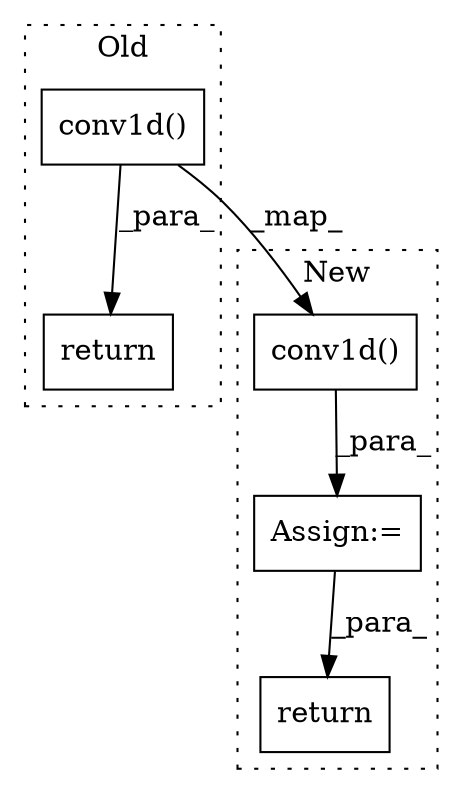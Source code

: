 digraph G {
subgraph cluster0 {
1 [label="conv1d()" a="75" s="3583,3736" l="22,10" shape="box"];
4 [label="return" a="93" s="3576" l="7" shape="box"];
label = "Old";
style="dotted";
}
subgraph cluster1 {
2 [label="conv1d()" a="75" s="3590,3743" l="22,10" shape="box"];
3 [label="Assign:=" a="68" s="3587" l="3" shape="box"];
5 [label="return" a="93" s="3762" l="7" shape="box"];
label = "New";
style="dotted";
}
1 -> 4 [label="_para_"];
1 -> 2 [label="_map_"];
2 -> 3 [label="_para_"];
3 -> 5 [label="_para_"];
}